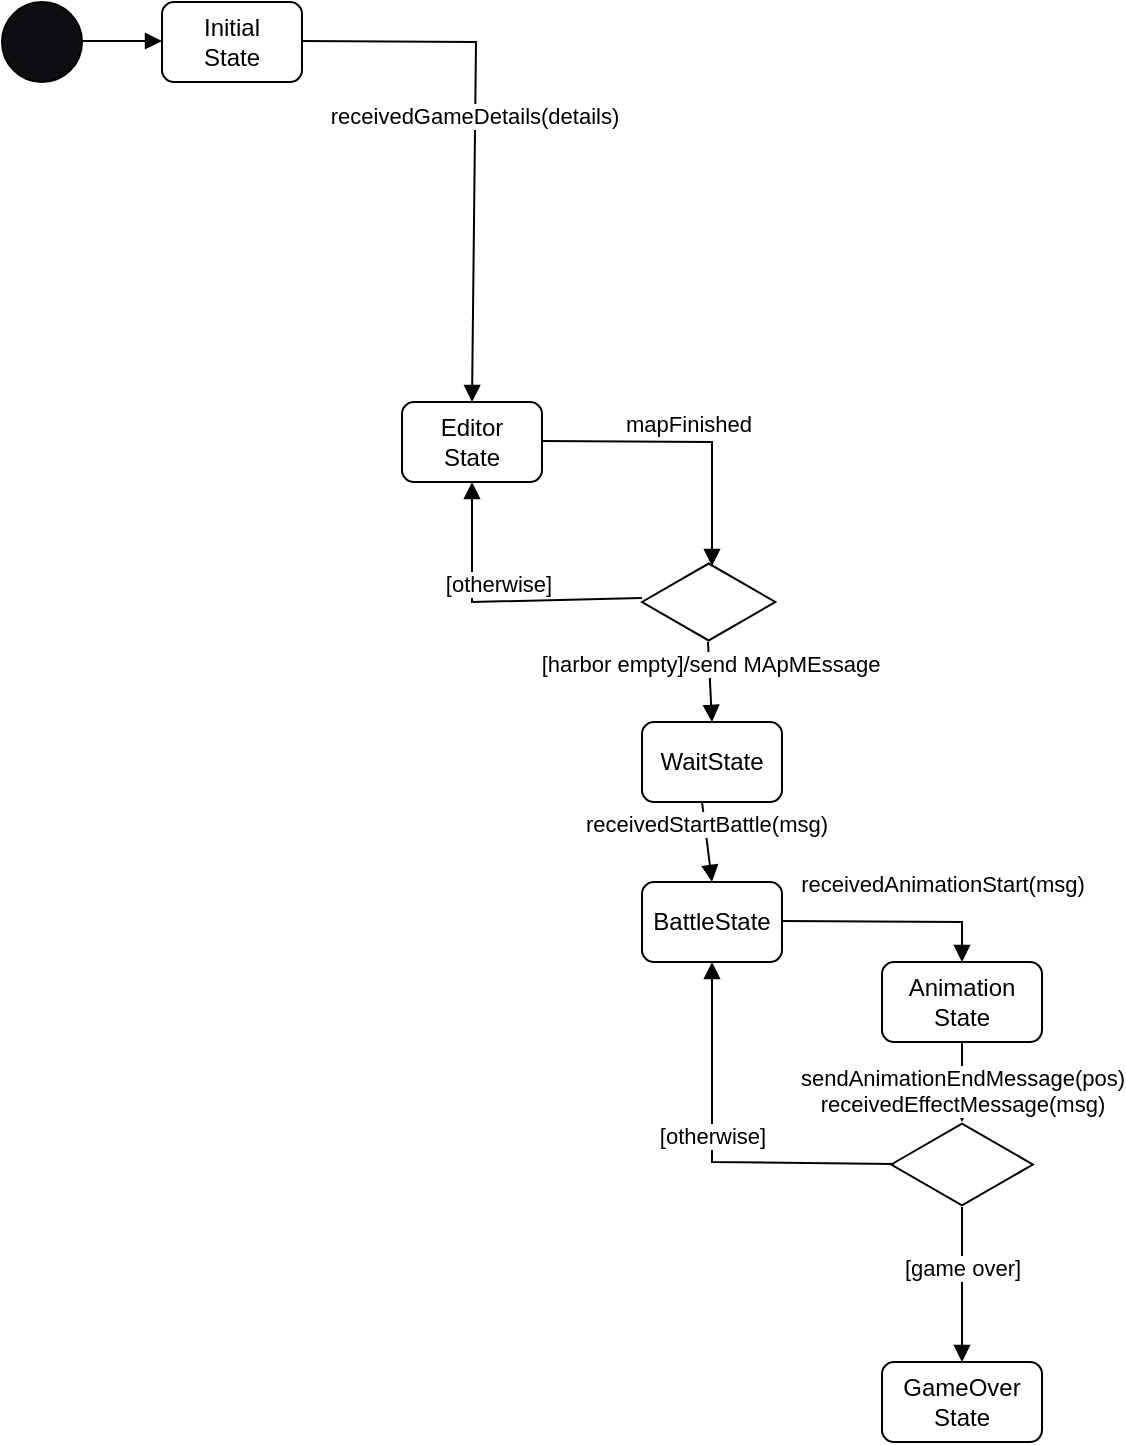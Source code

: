 <mxfile version="24.7.17">
  <diagram name="Page-1" id="58cdce13-f638-feb5-8d6f-7d28b1aa9fa0">
    <mxGraphModel dx="775" dy="835" grid="1" gridSize="10" guides="1" tooltips="1" connect="1" arrows="1" fold="1" page="1" pageScale="1" pageWidth="1100" pageHeight="850" background="none" math="0" shadow="0">
      <root>
        <mxCell id="0" />
        <mxCell id="1" parent="0" />
        <mxCell id="MbBEKqWStyVM0iUyVqg5-1" value="" style="ellipse;whiteSpace=wrap;html=1;aspect=fixed;fillColor=#0F0C12;" vertex="1" parent="1">
          <mxGeometry x="80" y="40" width="40" height="40" as="geometry" />
        </mxCell>
        <mxCell id="MbBEKqWStyVM0iUyVqg5-6" value="Initial&lt;br&gt;State" style="rounded=1;whiteSpace=wrap;html=1;" vertex="1" parent="1">
          <mxGeometry x="160" y="40" width="70" height="40" as="geometry" />
        </mxCell>
        <mxCell id="MbBEKqWStyVM0iUyVqg5-7" value="" style="html=1;verticalAlign=bottom;endArrow=block;curved=0;rounded=0;" edge="1" parent="1">
          <mxGeometry width="80" relative="1" as="geometry">
            <mxPoint x="120" y="59.5" as="sourcePoint" />
            <mxPoint x="160" y="60" as="targetPoint" />
            <Array as="points">
              <mxPoint x="160" y="59.5" />
            </Array>
          </mxGeometry>
        </mxCell>
        <mxCell id="MbBEKqWStyVM0iUyVqg5-10" value="receivedGameDetails(details)" style="html=1;verticalAlign=bottom;endArrow=block;curved=0;rounded=0;entryX=0.5;entryY=0;entryDx=0;entryDy=0;" edge="1" parent="1" target="MbBEKqWStyVM0iUyVqg5-11">
          <mxGeometry width="80" relative="1" as="geometry">
            <mxPoint x="230" y="59.5" as="sourcePoint" />
            <mxPoint x="317.002" y="159" as="targetPoint" />
            <Array as="points">
              <mxPoint x="317" y="60" />
            </Array>
          </mxGeometry>
        </mxCell>
        <mxCell id="MbBEKqWStyVM0iUyVqg5-11" value="Editor&lt;br&gt;State" style="rounded=1;whiteSpace=wrap;html=1;" vertex="1" parent="1">
          <mxGeometry x="280" y="240" width="70" height="40" as="geometry" />
        </mxCell>
        <mxCell id="MbBEKqWStyVM0iUyVqg5-14" value="" style="html=1;whiteSpace=wrap;aspect=fixed;shape=isoRectangle;" vertex="1" parent="1">
          <mxGeometry x="400" y="320" width="66.67" height="40" as="geometry" />
        </mxCell>
        <mxCell id="MbBEKqWStyVM0iUyVqg5-15" value="mapFinished" style="html=1;verticalAlign=bottom;endArrow=block;curved=0;rounded=0;entryX=0.525;entryY=0.05;entryDx=0;entryDy=0;entryPerimeter=0;" edge="1" parent="1" target="MbBEKqWStyVM0iUyVqg5-14">
          <mxGeometry width="80" relative="1" as="geometry">
            <mxPoint x="350" y="259.5" as="sourcePoint" />
            <mxPoint x="430" y="259.5" as="targetPoint" />
            <Array as="points">
              <mxPoint x="435" y="260" />
            </Array>
            <mxPoint as="offset" />
          </mxGeometry>
        </mxCell>
        <mxCell id="MbBEKqWStyVM0iUyVqg5-17" value="[otherwise]" style="html=1;verticalAlign=bottom;endArrow=block;curved=0;rounded=0;exitX=0;exitY=0.45;exitDx=0;exitDy=0;exitPerimeter=0;entryX=0.5;entryY=1;entryDx=0;entryDy=0;" edge="1" parent="1" source="MbBEKqWStyVM0iUyVqg5-14" target="MbBEKqWStyVM0iUyVqg5-11">
          <mxGeometry width="80" relative="1" as="geometry">
            <mxPoint x="190" y="540" as="sourcePoint" />
            <mxPoint x="270" y="540" as="targetPoint" />
            <Array as="points">
              <mxPoint x="315" y="340" />
            </Array>
          </mxGeometry>
        </mxCell>
        <mxCell id="MbBEKqWStyVM0iUyVqg5-18" value="WaitState" style="rounded=1;whiteSpace=wrap;html=1;" vertex="1" parent="1">
          <mxGeometry x="400" y="400" width="70" height="40" as="geometry" />
        </mxCell>
        <mxCell id="MbBEKqWStyVM0iUyVqg5-19" value="[harbor empty]/send MApMEssage" style="html=1;verticalAlign=bottom;endArrow=block;curved=0;rounded=0;exitX=0.495;exitY=1;exitDx=0;exitDy=0;exitPerimeter=0;entryX=0.5;entryY=0;entryDx=0;entryDy=0;" edge="1" parent="1" source="MbBEKqWStyVM0iUyVqg5-14" target="MbBEKqWStyVM0iUyVqg5-18">
          <mxGeometry width="80" relative="1" as="geometry">
            <mxPoint x="340" y="390" as="sourcePoint" />
            <mxPoint x="420" y="390" as="targetPoint" />
          </mxGeometry>
        </mxCell>
        <mxCell id="MbBEKqWStyVM0iUyVqg5-25" value="BattleState" style="rounded=1;whiteSpace=wrap;html=1;" vertex="1" parent="1">
          <mxGeometry x="400" y="480" width="70" height="40" as="geometry" />
        </mxCell>
        <mxCell id="MbBEKqWStyVM0iUyVqg5-29" value="receivedStartBattle(msg)" style="html=1;verticalAlign=bottom;endArrow=block;curved=0;rounded=0;entryX=0.5;entryY=0;entryDx=0;entryDy=0;" edge="1" parent="1" target="MbBEKqWStyVM0iUyVqg5-25">
          <mxGeometry width="80" relative="1" as="geometry">
            <mxPoint x="430" y="440" as="sourcePoint" />
            <mxPoint x="510" y="440" as="targetPoint" />
          </mxGeometry>
        </mxCell>
        <mxCell id="MbBEKqWStyVM0iUyVqg5-30" value="Animation&lt;br&gt;State" style="rounded=1;whiteSpace=wrap;html=1;" vertex="1" parent="1">
          <mxGeometry x="520" y="520" width="80" height="40" as="geometry" />
        </mxCell>
        <mxCell id="MbBEKqWStyVM0iUyVqg5-31" value="receivedAnimationStart(msg)" style="html=1;verticalAlign=bottom;endArrow=block;curved=0;rounded=0;entryX=0.5;entryY=0;entryDx=0;entryDy=0;" edge="1" parent="1" target="MbBEKqWStyVM0iUyVqg5-30">
          <mxGeometry x="0.454" y="10" width="80" relative="1" as="geometry">
            <mxPoint x="470" y="499.5" as="sourcePoint" />
            <mxPoint x="550" y="499.5" as="targetPoint" />
            <Array as="points">
              <mxPoint x="560" y="500" />
            </Array>
            <mxPoint as="offset" />
          </mxGeometry>
        </mxCell>
        <mxCell id="MbBEKqWStyVM0iUyVqg5-33" value="sendAnimationEndMessage(pos)&lt;br&gt;receivedEffectMessage(msg)" style="html=1;verticalAlign=bottom;endArrow=block;curved=0;rounded=0;entryX=0.5;entryY=0;entryDx=0;entryDy=0;" edge="1" parent="1" target="MbBEKqWStyVM0iUyVqg5-34">
          <mxGeometry x="1" width="80" relative="1" as="geometry">
            <mxPoint x="560" y="560" as="sourcePoint" />
            <mxPoint x="560" y="600" as="targetPoint" />
            <mxPoint as="offset" />
          </mxGeometry>
        </mxCell>
        <mxCell id="MbBEKqWStyVM0iUyVqg5-34" value="" style="html=1;whiteSpace=wrap;aspect=fixed;shape=isoRectangle;" vertex="1" parent="1">
          <mxGeometry x="524.58" y="600" width="70.84" height="42.5" as="geometry" />
        </mxCell>
        <mxCell id="MbBEKqWStyVM0iUyVqg5-35" value="GameOver&lt;br&gt;State" style="rounded=1;whiteSpace=wrap;html=1;" vertex="1" parent="1">
          <mxGeometry x="520" y="720" width="80" height="40" as="geometry" />
        </mxCell>
        <mxCell id="MbBEKqWStyVM0iUyVqg5-36" value="[game over]" style="html=1;verticalAlign=bottom;endArrow=block;curved=0;rounded=0;entryX=0.5;entryY=0;entryDx=0;entryDy=0;" edge="1" parent="1" target="MbBEKqWStyVM0iUyVqg5-35">
          <mxGeometry width="80" relative="1" as="geometry">
            <mxPoint x="560" y="642.5" as="sourcePoint" />
            <mxPoint x="640" y="642.5" as="targetPoint" />
          </mxGeometry>
        </mxCell>
        <mxCell id="MbBEKqWStyVM0iUyVqg5-37" value="[otherwise]" style="html=1;verticalAlign=bottom;endArrow=block;curved=0;rounded=0;entryX=0.5;entryY=1;entryDx=0;entryDy=0;exitX=0.02;exitY=0.494;exitDx=0;exitDy=0;exitPerimeter=0;" edge="1" parent="1" source="MbBEKqWStyVM0iUyVqg5-34" target="MbBEKqWStyVM0iUyVqg5-25">
          <mxGeometry width="80" relative="1" as="geometry">
            <mxPoint x="310" y="670" as="sourcePoint" />
            <mxPoint x="390" y="670" as="targetPoint" />
            <Array as="points">
              <mxPoint x="435" y="620" />
            </Array>
          </mxGeometry>
        </mxCell>
      </root>
    </mxGraphModel>
  </diagram>
</mxfile>
